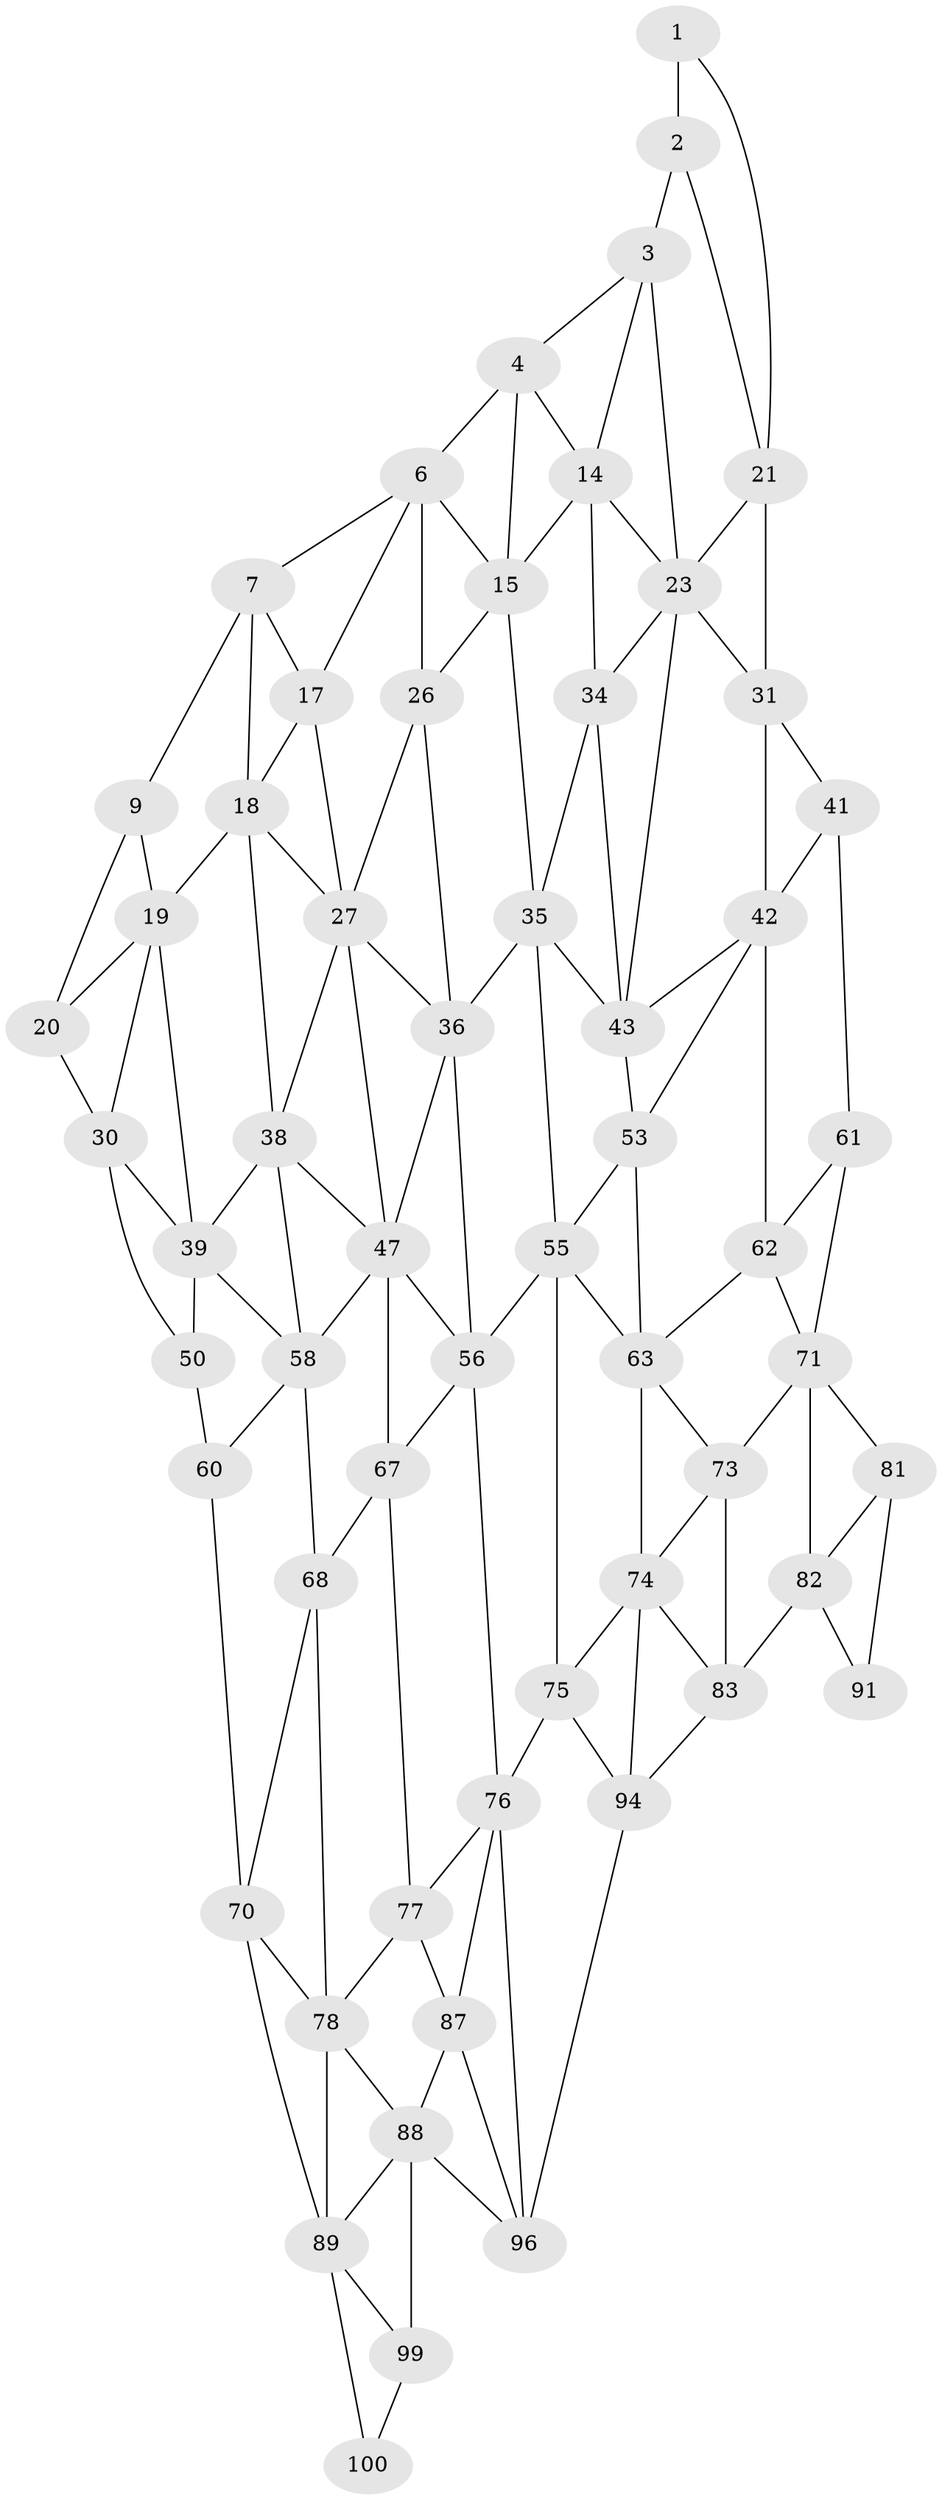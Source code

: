 // original degree distribution, {2: 0.04, 3: 0.32, 4: 0.64}
// Generated by graph-tools (version 1.1) at 2025/11/02/21/25 10:11:11]
// undirected, 58 vertices, 122 edges
graph export_dot {
graph [start="1"]
  node [color=gray90,style=filled];
  1 [super="+11"];
  2 [super="+12"];
  3 [super="+13"];
  4 [super="+5"];
  6 [super="+16"];
  7 [super="+8"];
  9 [super="+10"];
  14 [super="+24"];
  15 [super="+25"];
  17;
  18 [super="+28"];
  19 [super="+29"];
  20;
  21 [super="+22"];
  23 [super="+33"];
  26;
  27 [super="+37"];
  30 [super="+40"];
  31 [super="+32"];
  34;
  35 [super="+45"];
  36 [super="+46"];
  38 [super="+48"];
  39 [super="+49"];
  41 [super="+51"];
  42 [super="+52"];
  43 [super="+44"];
  47 [super="+57"];
  50;
  53 [super="+54"];
  55 [super="+65"];
  56 [super="+66"];
  58 [super="+59"];
  60;
  61;
  62;
  63 [super="+64"];
  67;
  68 [super="+69"];
  70 [super="+80"];
  71 [super="+72"];
  73;
  74 [super="+84"];
  75 [super="+85"];
  76 [super="+86"];
  77;
  78 [super="+79"];
  81;
  82 [super="+92"];
  83 [super="+93"];
  87;
  88 [super="+98"];
  89 [super="+90"];
  91;
  94 [super="+95"];
  96 [super="+97"];
  99;
  100;
  1 -- 2 [weight=2];
  1 -- 21;
  2 -- 3 [weight=2];
  2 -- 21;
  3 -- 4;
  3 -- 14;
  3 -- 23;
  4 -- 14;
  4 -- 6;
  4 -- 15;
  6 -- 7;
  6 -- 17;
  6 -- 26;
  6 -- 15;
  7 -- 17;
  7 -- 9;
  7 -- 18;
  9 -- 19;
  9 -- 20;
  14 -- 15 [weight=2];
  14 -- 34;
  14 -- 23;
  15 -- 26;
  15 -- 35;
  17 -- 27;
  17 -- 18;
  18 -- 19 [weight=2];
  18 -- 27;
  18 -- 38;
  19 -- 20;
  19 -- 30;
  19 -- 39;
  20 -- 30;
  21 -- 31 [weight=2];
  21 -- 23;
  23 -- 34;
  23 -- 43;
  23 -- 31;
  26 -- 36;
  26 -- 27;
  27 -- 36;
  27 -- 38;
  27 -- 47;
  30 -- 50;
  30 -- 39;
  31 -- 41;
  31 -- 42;
  34 -- 35;
  34 -- 43;
  35 -- 36 [weight=2];
  35 -- 43;
  35 -- 55;
  36 -- 56;
  36 -- 47;
  38 -- 39 [weight=2];
  38 -- 58;
  38 -- 47;
  39 -- 50;
  39 -- 58;
  41 -- 42 [weight=2];
  41 -- 61;
  42 -- 43;
  42 -- 53;
  42 -- 62;
  43 -- 53 [weight=2];
  47 -- 56;
  47 -- 58;
  47 -- 67;
  50 -- 60;
  53 -- 63 [weight=2];
  53 -- 55;
  55 -- 56 [weight=2];
  55 -- 75;
  55 -- 63;
  56 -- 67;
  56 -- 76;
  58 -- 68 [weight=2];
  58 -- 60;
  60 -- 70;
  61 -- 71;
  61 -- 62;
  62 -- 63;
  62 -- 71;
  63 -- 73;
  63 -- 74;
  67 -- 77;
  67 -- 68;
  68 -- 78 [weight=2];
  68 -- 70;
  70 -- 78;
  70 -- 89;
  71 -- 81;
  71 -- 73;
  71 -- 82;
  73 -- 83;
  73 -- 74;
  74 -- 75 [weight=2];
  74 -- 83;
  74 -- 94;
  75 -- 76 [weight=2];
  75 -- 94;
  76 -- 77;
  76 -- 96;
  76 -- 87;
  77 -- 87;
  77 -- 78;
  78 -- 88;
  78 -- 89;
  81 -- 91;
  81 -- 82;
  82 -- 83 [weight=2];
  82 -- 91;
  83 -- 94;
  87 -- 88;
  87 -- 96;
  88 -- 89;
  88 -- 99;
  88 -- 96;
  89 -- 99;
  89 -- 100;
  94 -- 96;
  99 -- 100;
}
